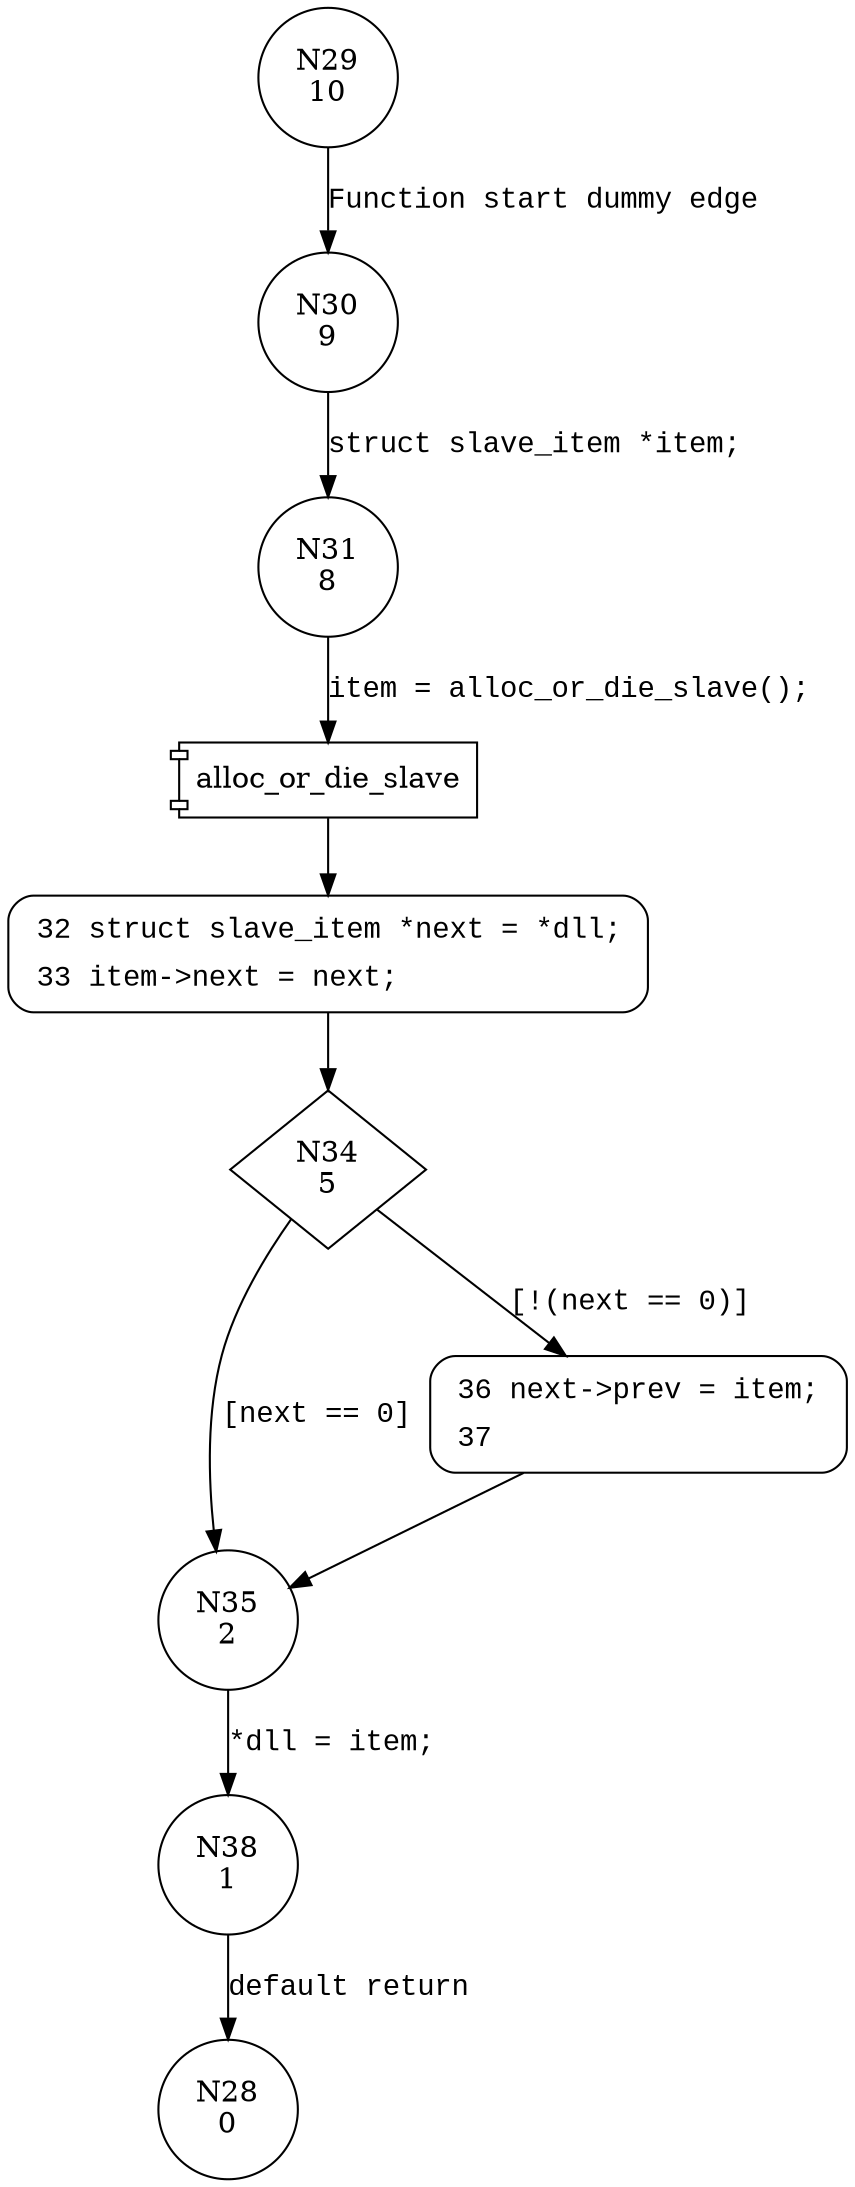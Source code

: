 digraph dll_insert_slave {
29 [shape="circle" label="N29\n10"]
30 [shape="circle" label="N30\n9"]
31 [shape="circle" label="N31\n8"]
32 [shape="circle" label="N32\n7"]
34 [shape="diamond" label="N34\n5"]
35 [shape="circle" label="N35\n2"]
36 [shape="circle" label="N36\n4"]
38 [shape="circle" label="N38\n1"]
28 [shape="circle" label="N28\n0"]
32 [style="filled,bold" penwidth="1" fillcolor="white" fontname="Courier New" shape="Mrecord" label=<<table border="0" cellborder="0" cellpadding="3" bgcolor="white"><tr><td align="right">32</td><td align="left">struct slave_item *next = *dll;</td></tr><tr><td align="right">33</td><td align="left">item-&gt;next = next;</td></tr></table>>]
32 -> 34[label=""]
36 [style="filled,bold" penwidth="1" fillcolor="white" fontname="Courier New" shape="Mrecord" label=<<table border="0" cellborder="0" cellpadding="3" bgcolor="white"><tr><td align="right">36</td><td align="left">next-&gt;prev = item;</td></tr><tr><td align="right">37</td><td align="left"></td></tr></table>>]
36 -> 35[label=""]
29 -> 30 [label="Function start dummy edge" fontname="Courier New"]
100028 [shape="component" label="alloc_or_die_slave"]
31 -> 100028 [label="item = alloc_or_die_slave();" fontname="Courier New"]
100028 -> 32 [label="" fontname="Courier New"]
34 -> 35 [label="[next == 0]" fontname="Courier New"]
34 -> 36 [label="[!(next == 0)]" fontname="Courier New"]
35 -> 38 [label="*dll = item;" fontname="Courier New"]
30 -> 31 [label="struct slave_item *item;" fontname="Courier New"]
38 -> 28 [label="default return" fontname="Courier New"]
}